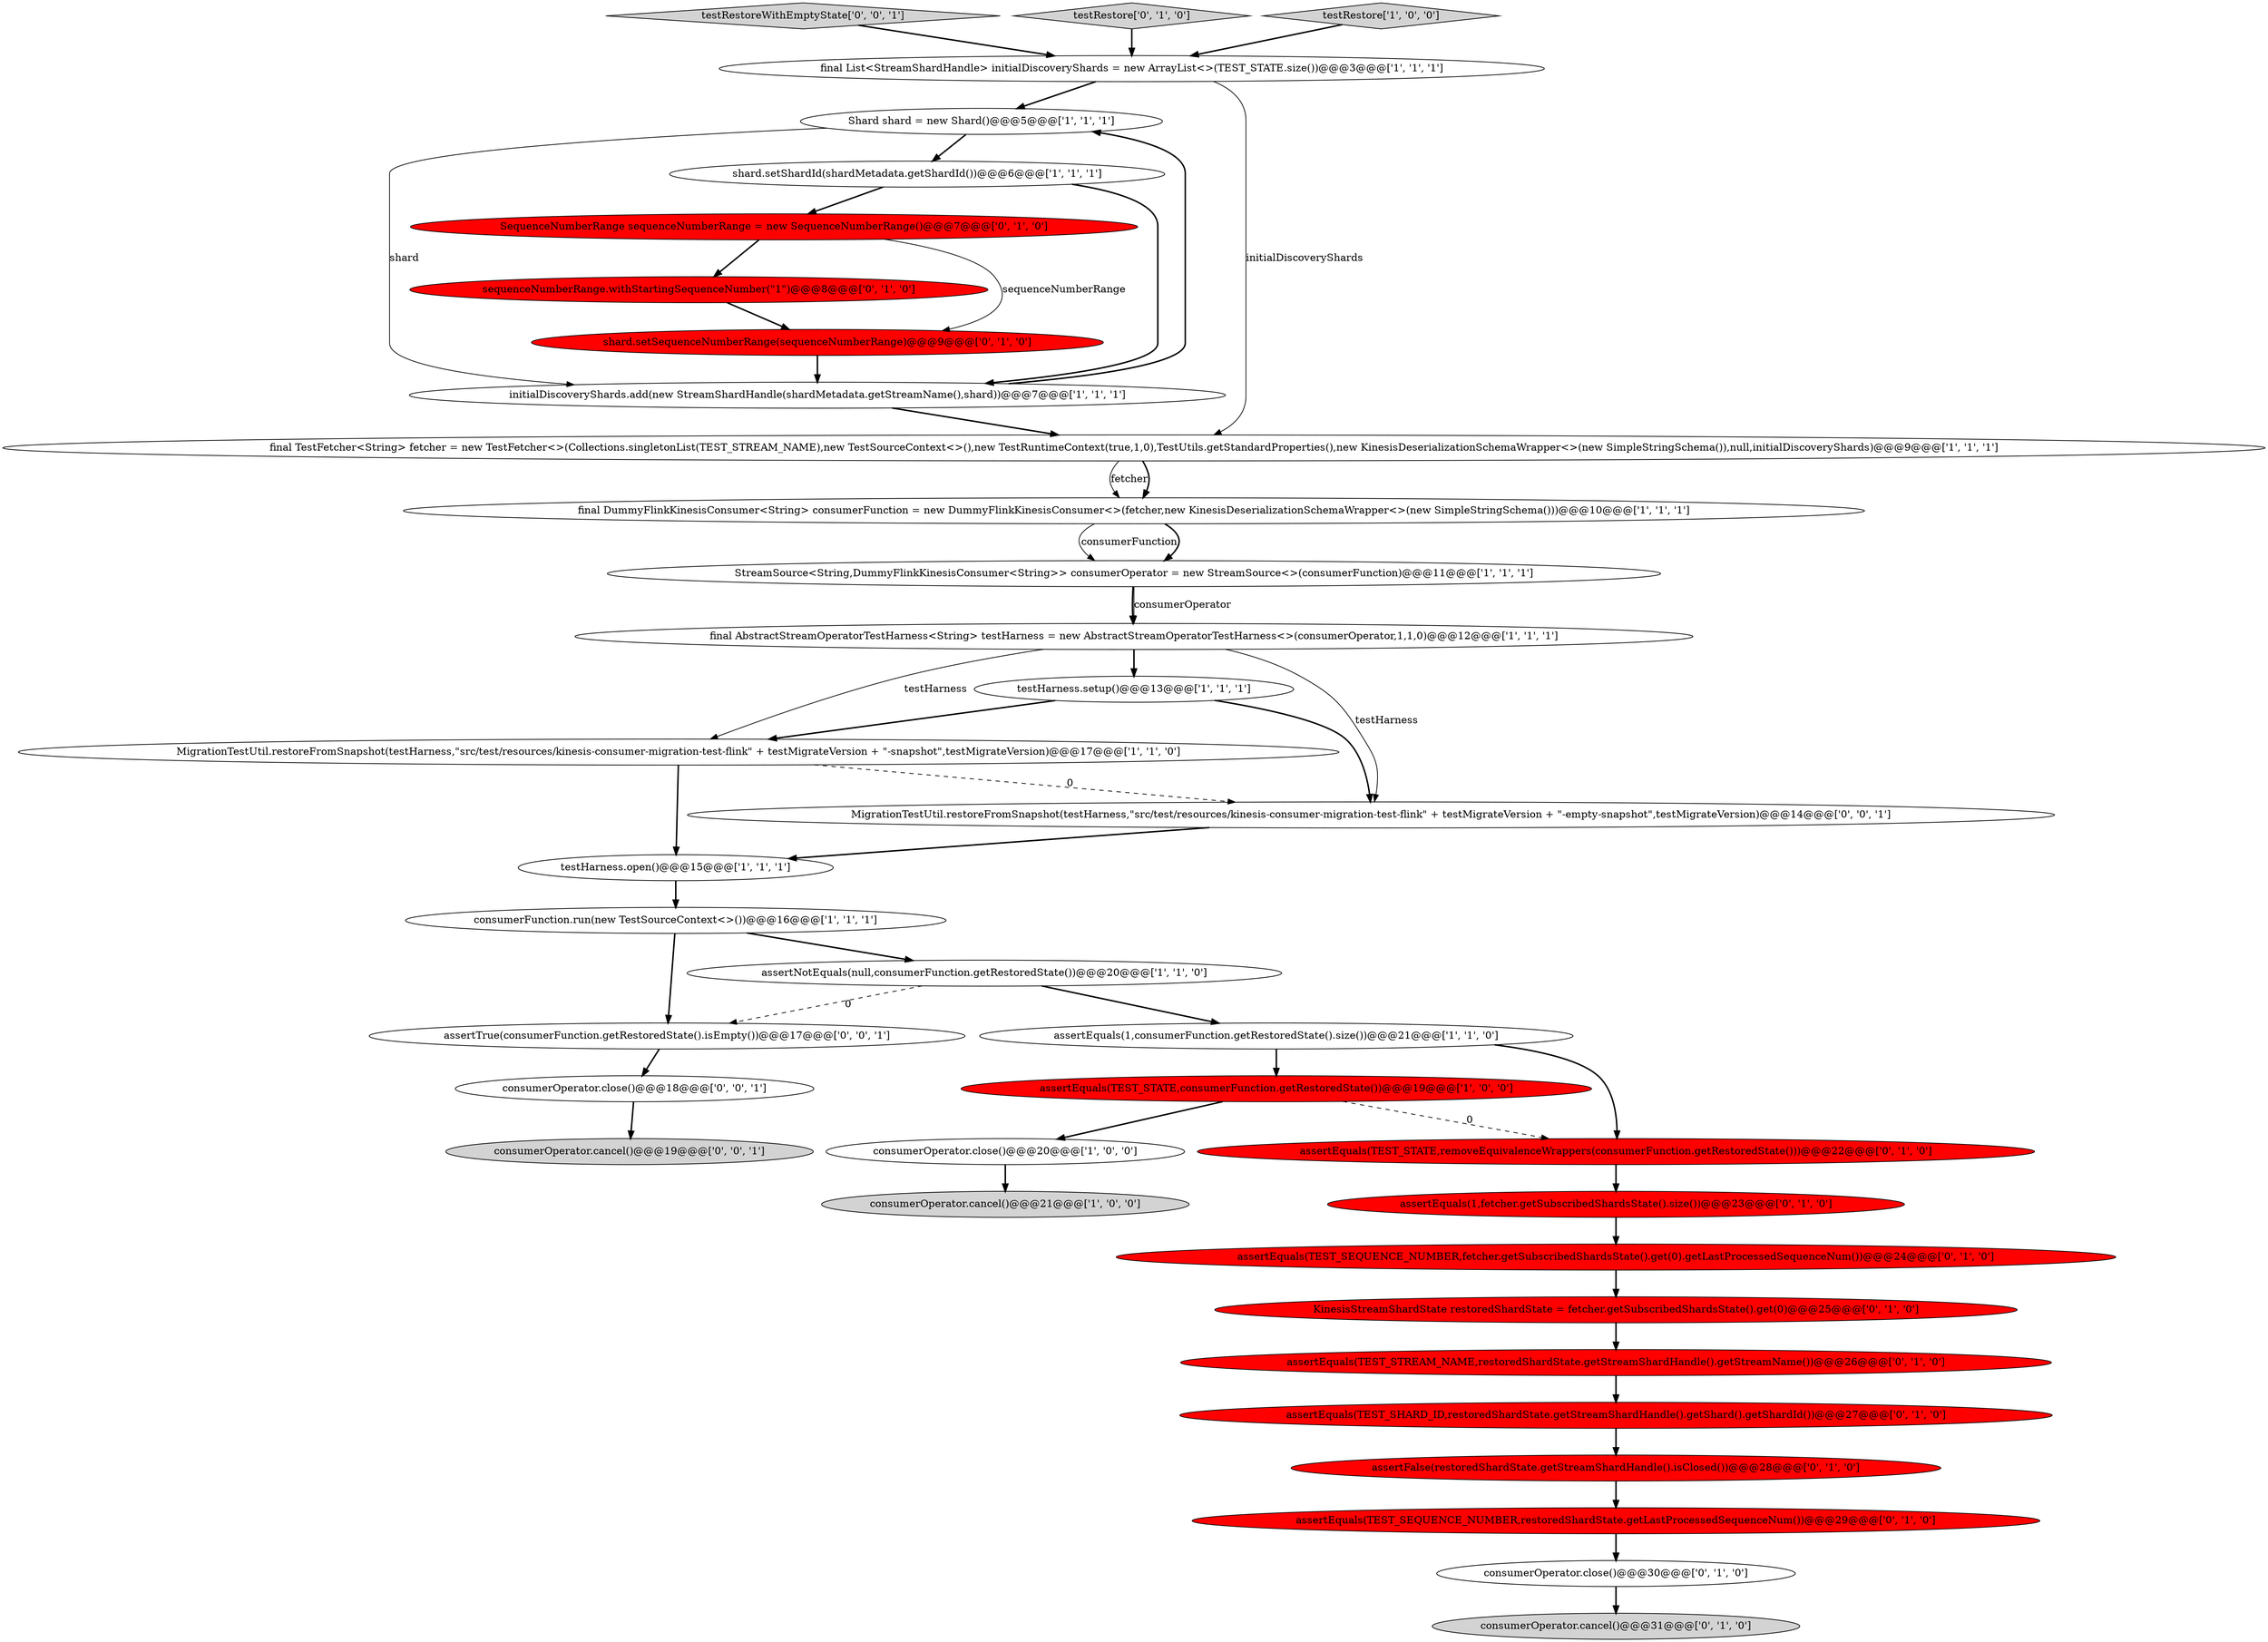 digraph {
36 [style = filled, label = "testRestoreWithEmptyState['0', '0', '1']", fillcolor = lightgray, shape = diamond image = "AAA0AAABBB3BBB"];
2 [style = filled, label = "testHarness.open()@@@15@@@['1', '1', '1']", fillcolor = white, shape = ellipse image = "AAA0AAABBB1BBB"];
27 [style = filled, label = "assertEquals(TEST_STATE,removeEquivalenceWrappers(consumerFunction.getRestoredState()))@@@22@@@['0', '1', '0']", fillcolor = red, shape = ellipse image = "AAA1AAABBB2BBB"];
19 [style = filled, label = "assertEquals(TEST_STREAM_NAME,restoredShardState.getStreamShardHandle().getStreamName())@@@26@@@['0', '1', '0']", fillcolor = red, shape = ellipse image = "AAA1AAABBB2BBB"];
16 [style = filled, label = "testHarness.setup()@@@13@@@['1', '1', '1']", fillcolor = white, shape = ellipse image = "AAA0AAABBB1BBB"];
30 [style = filled, label = "consumerOperator.close()@@@30@@@['0', '1', '0']", fillcolor = white, shape = ellipse image = "AAA0AAABBB2BBB"];
22 [style = filled, label = "SequenceNumberRange sequenceNumberRange = new SequenceNumberRange()@@@7@@@['0', '1', '0']", fillcolor = red, shape = ellipse image = "AAA1AAABBB2BBB"];
18 [style = filled, label = "assertFalse(restoredShardState.getStreamShardHandle().isClosed())@@@28@@@['0', '1', '0']", fillcolor = red, shape = ellipse image = "AAA1AAABBB2BBB"];
3 [style = filled, label = "consumerOperator.cancel()@@@21@@@['1', '0', '0']", fillcolor = lightgray, shape = ellipse image = "AAA0AAABBB1BBB"];
21 [style = filled, label = "sequenceNumberRange.withStartingSequenceNumber(\"1\")@@@8@@@['0', '1', '0']", fillcolor = red, shape = ellipse image = "AAA1AAABBB2BBB"];
25 [style = filled, label = "assertEquals(1,fetcher.getSubscribedShardsState().size())@@@23@@@['0', '1', '0']", fillcolor = red, shape = ellipse image = "AAA1AAABBB2BBB"];
24 [style = filled, label = "assertEquals(TEST_SHARD_ID,restoredShardState.getStreamShardHandle().getShard().getShardId())@@@27@@@['0', '1', '0']", fillcolor = red, shape = ellipse image = "AAA1AAABBB2BBB"];
31 [style = filled, label = "assertEquals(TEST_SEQUENCE_NUMBER,restoredShardState.getLastProcessedSequenceNum())@@@29@@@['0', '1', '0']", fillcolor = red, shape = ellipse image = "AAA1AAABBB2BBB"];
26 [style = filled, label = "shard.setSequenceNumberRange(sequenceNumberRange)@@@9@@@['0', '1', '0']", fillcolor = red, shape = ellipse image = "AAA1AAABBB2BBB"];
9 [style = filled, label = "MigrationTestUtil.restoreFromSnapshot(testHarness,\"src/test/resources/kinesis-consumer-migration-test-flink\" + testMigrateVersion + \"-snapshot\",testMigrateVersion)@@@17@@@['1', '1', '0']", fillcolor = white, shape = ellipse image = "AAA0AAABBB1BBB"];
15 [style = filled, label = "initialDiscoveryShards.add(new StreamShardHandle(shardMetadata.getStreamName(),shard))@@@7@@@['1', '1', '1']", fillcolor = white, shape = ellipse image = "AAA0AAABBB1BBB"];
35 [style = filled, label = "consumerOperator.close()@@@18@@@['0', '0', '1']", fillcolor = white, shape = ellipse image = "AAA0AAABBB3BBB"];
29 [style = filled, label = "KinesisStreamShardState restoredShardState = fetcher.getSubscribedShardsState().get(0)@@@25@@@['0', '1', '0']", fillcolor = red, shape = ellipse image = "AAA1AAABBB2BBB"];
10 [style = filled, label = "final TestFetcher<String> fetcher = new TestFetcher<>(Collections.singletonList(TEST_STREAM_NAME),new TestSourceContext<>(),new TestRuntimeContext(true,1,0),TestUtils.getStandardProperties(),new KinesisDeserializationSchemaWrapper<>(new SimpleStringSchema()),null,initialDiscoveryShards)@@@9@@@['1', '1', '1']", fillcolor = white, shape = ellipse image = "AAA0AAABBB1BBB"];
1 [style = filled, label = "final List<StreamShardHandle> initialDiscoveryShards = new ArrayList<>(TEST_STATE.size())@@@3@@@['1', '1', '1']", fillcolor = white, shape = ellipse image = "AAA0AAABBB1BBB"];
14 [style = filled, label = "shard.setShardId(shardMetadata.getShardId())@@@6@@@['1', '1', '1']", fillcolor = white, shape = ellipse image = "AAA0AAABBB1BBB"];
23 [style = filled, label = "testRestore['0', '1', '0']", fillcolor = lightgray, shape = diamond image = "AAA0AAABBB2BBB"];
7 [style = filled, label = "consumerFunction.run(new TestSourceContext<>())@@@16@@@['1', '1', '1']", fillcolor = white, shape = ellipse image = "AAA0AAABBB1BBB"];
13 [style = filled, label = "assertEquals(TEST_STATE,consumerFunction.getRestoredState())@@@19@@@['1', '0', '0']", fillcolor = red, shape = ellipse image = "AAA1AAABBB1BBB"];
8 [style = filled, label = "consumerOperator.close()@@@20@@@['1', '0', '0']", fillcolor = white, shape = ellipse image = "AAA0AAABBB1BBB"];
34 [style = filled, label = "assertTrue(consumerFunction.getRestoredState().isEmpty())@@@17@@@['0', '0', '1']", fillcolor = white, shape = ellipse image = "AAA0AAABBB3BBB"];
5 [style = filled, label = "StreamSource<String,DummyFlinkKinesisConsumer<String>> consumerOperator = new StreamSource<>(consumerFunction)@@@11@@@['1', '1', '1']", fillcolor = white, shape = ellipse image = "AAA0AAABBB1BBB"];
32 [style = filled, label = "consumerOperator.cancel()@@@19@@@['0', '0', '1']", fillcolor = lightgray, shape = ellipse image = "AAA0AAABBB3BBB"];
12 [style = filled, label = "testRestore['1', '0', '0']", fillcolor = lightgray, shape = diamond image = "AAA0AAABBB1BBB"];
17 [style = filled, label = "assertEquals(1,consumerFunction.getRestoredState().size())@@@21@@@['1', '1', '0']", fillcolor = white, shape = ellipse image = "AAA0AAABBB1BBB"];
11 [style = filled, label = "assertNotEquals(null,consumerFunction.getRestoredState())@@@20@@@['1', '1', '0']", fillcolor = white, shape = ellipse image = "AAA0AAABBB1BBB"];
0 [style = filled, label = "final DummyFlinkKinesisConsumer<String> consumerFunction = new DummyFlinkKinesisConsumer<>(fetcher,new KinesisDeserializationSchemaWrapper<>(new SimpleStringSchema()))@@@10@@@['1', '1', '1']", fillcolor = white, shape = ellipse image = "AAA0AAABBB1BBB"];
33 [style = filled, label = "MigrationTestUtil.restoreFromSnapshot(testHarness,\"src/test/resources/kinesis-consumer-migration-test-flink\" + testMigrateVersion + \"-empty-snapshot\",testMigrateVersion)@@@14@@@['0', '0', '1']", fillcolor = white, shape = ellipse image = "AAA0AAABBB3BBB"];
4 [style = filled, label = "final AbstractStreamOperatorTestHarness<String> testHarness = new AbstractStreamOperatorTestHarness<>(consumerOperator,1,1,0)@@@12@@@['1', '1', '1']", fillcolor = white, shape = ellipse image = "AAA0AAABBB1BBB"];
20 [style = filled, label = "consumerOperator.cancel()@@@31@@@['0', '1', '0']", fillcolor = lightgray, shape = ellipse image = "AAA0AAABBB2BBB"];
6 [style = filled, label = "Shard shard = new Shard()@@@5@@@['1', '1', '1']", fillcolor = white, shape = ellipse image = "AAA0AAABBB1BBB"];
28 [style = filled, label = "assertEquals(TEST_SEQUENCE_NUMBER,fetcher.getSubscribedShardsState().get(0).getLastProcessedSequenceNum())@@@24@@@['0', '1', '0']", fillcolor = red, shape = ellipse image = "AAA1AAABBB2BBB"];
28->29 [style = bold, label=""];
18->31 [style = bold, label=""];
15->10 [style = bold, label=""];
25->28 [style = bold, label=""];
7->11 [style = bold, label=""];
0->5 [style = solid, label="consumerFunction"];
9->2 [style = bold, label=""];
30->20 [style = bold, label=""];
11->34 [style = dashed, label="0"];
8->3 [style = bold, label=""];
14->22 [style = bold, label=""];
33->2 [style = bold, label=""];
22->21 [style = bold, label=""];
10->0 [style = solid, label="fetcher"];
35->32 [style = bold, label=""];
15->6 [style = bold, label=""];
1->10 [style = solid, label="initialDiscoveryShards"];
4->33 [style = solid, label="testHarness"];
12->1 [style = bold, label=""];
24->18 [style = bold, label=""];
6->15 [style = solid, label="shard"];
36->1 [style = bold, label=""];
9->33 [style = dashed, label="0"];
19->24 [style = bold, label=""];
6->14 [style = bold, label=""];
21->26 [style = bold, label=""];
22->26 [style = solid, label="sequenceNumberRange"];
1->6 [style = bold, label=""];
7->34 [style = bold, label=""];
13->27 [style = dashed, label="0"];
29->19 [style = bold, label=""];
16->33 [style = bold, label=""];
5->4 [style = bold, label=""];
10->0 [style = bold, label=""];
26->15 [style = bold, label=""];
31->30 [style = bold, label=""];
23->1 [style = bold, label=""];
5->4 [style = solid, label="consumerOperator"];
11->17 [style = bold, label=""];
14->15 [style = bold, label=""];
17->13 [style = bold, label=""];
34->35 [style = bold, label=""];
2->7 [style = bold, label=""];
17->27 [style = bold, label=""];
13->8 [style = bold, label=""];
4->9 [style = solid, label="testHarness"];
27->25 [style = bold, label=""];
16->9 [style = bold, label=""];
4->16 [style = bold, label=""];
0->5 [style = bold, label=""];
}
